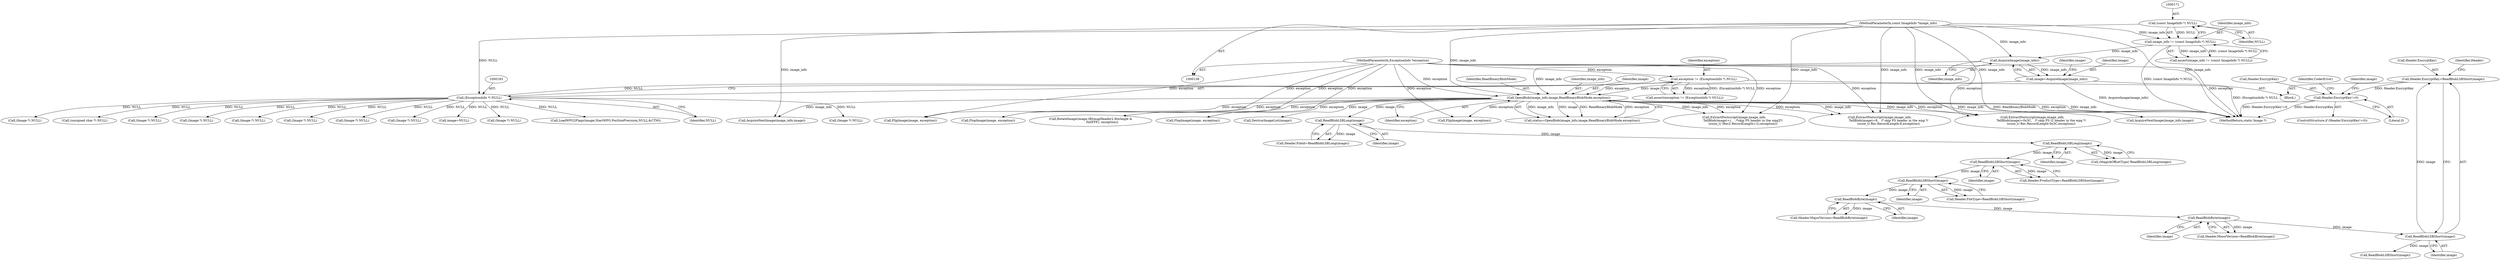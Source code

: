 digraph "0_ImageMagick_4eae304e773bad8a876c3c26fdffac24d4253ae4@API" {
"1000261" [label="(Call,Header.EncryptKey=ReadBlobLSBShort(image))"];
"1000265" [label="(Call,ReadBlobLSBShort(image))"];
"1000259" [label="(Call,ReadBlobByte(image))"];
"1000253" [label="(Call,ReadBlobByte(image))"];
"1000247" [label="(Call,ReadBlobLSBShort(image))"];
"1000241" [label="(Call,ReadBlobLSBShort(image))"];
"1000235" [label="(Call,ReadBlobLSBLong(image))"];
"1000227" [label="(Call,ReadBlobLSBLong(image))"];
"1000205" [label="(Call,OpenBlob(image_info,image,ReadBinaryBlobMode,exception))"];
"1000196" [label="(Call,AcquireImage(image_info))"];
"1000168" [label="(Call,image_info != (const ImageInfo *) NULL)"];
"1000139" [label="(MethodParameterIn,const ImageInfo *image_info)"];
"1000170" [label="(Call,(const ImageInfo *) NULL)"];
"1000194" [label="(Call,image=AcquireImage(image_info))"];
"1000180" [label="(Call,exception != (ExceptionInfo *) NULL)"];
"1000140" [label="(MethodParameterIn,ExceptionInfo *exception)"];
"1000182" [label="(Call,(ExceptionInfo *) NULL)"];
"1000291" [label="(Call,Header.EncryptKey!=0)"];
"1000247" [label="(Call,ReadBlobLSBShort(image))"];
"1000223" [label="(Call,Header.FileId=ReadBlobLSBLong(image))"];
"1001114" [label="(Call,FlipImage(image, exception))"];
"1001163" [label="(Call,AcquireNextImage(image_info,image))"];
"1000209" [label="(Identifier,exception)"];
"1000167" [label="(Call,assert(image_info != (const ImageInfo *) NULL))"];
"1001727" [label="(Call,(Image *) NULL)"];
"1000271" [label="(Call,ReadBlobLSBShort(image))"];
"1001721" [label="(Call,FlopImage(image, exception))"];
"1000236" [label="(Identifier,image)"];
"1000262" [label="(Call,Header.EncryptKey)"];
"1000220" [label="(Call,(Image *) NULL)"];
"1000249" [label="(Call,Header.MajorVersion=ReadBlobByte(image))"];
"1001141" [label="(Call,RotateImage(image,(BitmapHeader2.RotAngle &\n                        0x0FFF), exception))"];
"1000196" [label="(Call,AcquireImage(image_info))"];
"1001772" [label="(Call,AcquireNextImage(image_info,image))"];
"1000265" [label="(Call,ReadBlobLSBShort(image))"];
"1000266" [label="(Identifier,image)"];
"1000200" [label="(Identifier,image)"];
"1001152" [label="(Call,(Image *) NULL)"];
"1000182" [label="(Call,(ExceptionInfo *) NULL)"];
"1000290" [label="(ControlStructure,if (Header.EncryptKey!=0))"];
"1000208" [label="(Identifier,ReadBinaryBlobMode)"];
"1001876" [label="(Call,image=NULL)"];
"1000261" [label="(Call,Header.EncryptKey=ReadBlobLSBShort(image))"];
"1000248" [label="(Identifier,image)"];
"1000228" [label="(Identifier,image)"];
"1000253" [label="(Call,ReadBlobByte(image))"];
"1000139" [label="(MethodParameterIn,const ImageInfo *image_info)"];
"1000254" [label="(Identifier,image)"];
"1000168" [label="(Call,image_info != (const ImageInfo *) NULL)"];
"1000206" [label="(Identifier,image_info)"];
"1000233" [label="(Call,(MagickOffsetType) ReadBlobLSBLong(image))"];
"1001755" [label="(Call,FlipImage(image, exception))"];
"1001785" [label="(Call,(Image *) NULL)"];
"1000205" [label="(Call,OpenBlob(image_info,image,ReadBinaryBlobMode,exception))"];
"1000203" [label="(Call,status=OpenBlob(image_info,image,ReadBinaryBlobMode,exception))"];
"1000235" [label="(Call,ReadBlobLSBLong(image))"];
"1000260" [label="(Identifier,image)"];
"1001844" [label="(Call,LoadWPG2Flags(image,StartWPG.PosSizePrecision,NULL,&CTM))"];
"1000179" [label="(Call,assert(exception != (ExceptionInfo *) NULL))"];
"1000181" [label="(Identifier,exception)"];
"1001761" [label="(Call,(Image *) NULL)"];
"1001208" [label="(Call,ExtractPostscript(image,image_info,\n                  TellBlob(image)+0x3C,   /* skip PS l2 header in the wpg */\n                  (ssize_t) Rec.RecordLength-0x3C,exception))"];
"1001882" [label="(Call,(Image *) NULL)"];
"1000170" [label="(Call,(const ImageInfo *) NULL)"];
"1000295" [label="(Literal,0)"];
"1000242" [label="(Identifier,image)"];
"1000243" [label="(Call,Header.FileType=ReadBlobLSBShort(image))"];
"1001823" [label="(Call,ExtractPostscript(image,image_info,\n                  TellBlob(image)+i,    /*skip PS header in the wpg2*/\n                  (ssize_t) (Rec2.RecordLength-i-2),exception))"];
"1000269" [label="(Identifier,Header)"];
"1000197" [label="(Identifier,image_info)"];
"1000184" [label="(Identifier,NULL)"];
"1001093" [label="(Call,(Image *) NULL)"];
"1000207" [label="(Identifier,image)"];
"1000180" [label="(Call,exception != (ExceptionInfo *) NULL)"];
"1000241" [label="(Call,ReadBlobLSBShort(image))"];
"1000227" [label="(Call,ReadBlobLSBLong(image))"];
"1000217" [label="(Call,DestroyImageList(image))"];
"1000610" [label="(Call,ExtractPostscript(image,image_info,\n                  TellBlob(image)+8,   /* skip PS header in the wpg */\n                  (ssize_t) Rec.RecordLength-8,exception))"];
"1000255" [label="(Call,Header.MinorVersion=ReadBlobByte(image))"];
"1000195" [label="(Identifier,image)"];
"1000237" [label="(Call,Header.ProductType=ReadBlobLSBShort(image))"];
"1000169" [label="(Identifier,image_info)"];
"1001656" [label="(Call,(unsigned char *) NULL)"];
"1000292" [label="(Call,Header.EncryptKey)"];
"1000291" [label="(Call,Header.EncryptKey!=0)"];
"1000259" [label="(Call,ReadBlobByte(image))"];
"1001087" [label="(Call,FlopImage(image, exception))"];
"1000297" [label="(Identifier,CoderError)"];
"1000172" [label="(Identifier,NULL)"];
"1001120" [label="(Call,(Image *) NULL)"];
"1001176" [label="(Call,(Image *) NULL)"];
"1000194" [label="(Call,image=AcquireImage(image_info))"];
"1000301" [label="(Identifier,image)"];
"1000141" [label="(Block,)"];
"1000140" [label="(MethodParameterIn,ExceptionInfo *exception)"];
"1001954" [label="(MethodReturn,static Image *)"];
"1000261" -> "1000141"  [label="AST: "];
"1000261" -> "1000265"  [label="CFG: "];
"1000262" -> "1000261"  [label="AST: "];
"1000265" -> "1000261"  [label="AST: "];
"1000269" -> "1000261"  [label="CFG: "];
"1000265" -> "1000261"  [label="DDG: image"];
"1000261" -> "1000291"  [label="DDG: Header.EncryptKey"];
"1000265" -> "1000266"  [label="CFG: "];
"1000266" -> "1000265"  [label="AST: "];
"1000259" -> "1000265"  [label="DDG: image"];
"1000265" -> "1000271"  [label="DDG: image"];
"1000259" -> "1000255"  [label="AST: "];
"1000259" -> "1000260"  [label="CFG: "];
"1000260" -> "1000259"  [label="AST: "];
"1000255" -> "1000259"  [label="CFG: "];
"1000259" -> "1000255"  [label="DDG: image"];
"1000253" -> "1000259"  [label="DDG: image"];
"1000253" -> "1000249"  [label="AST: "];
"1000253" -> "1000254"  [label="CFG: "];
"1000254" -> "1000253"  [label="AST: "];
"1000249" -> "1000253"  [label="CFG: "];
"1000253" -> "1000249"  [label="DDG: image"];
"1000247" -> "1000253"  [label="DDG: image"];
"1000247" -> "1000243"  [label="AST: "];
"1000247" -> "1000248"  [label="CFG: "];
"1000248" -> "1000247"  [label="AST: "];
"1000243" -> "1000247"  [label="CFG: "];
"1000247" -> "1000243"  [label="DDG: image"];
"1000241" -> "1000247"  [label="DDG: image"];
"1000241" -> "1000237"  [label="AST: "];
"1000241" -> "1000242"  [label="CFG: "];
"1000242" -> "1000241"  [label="AST: "];
"1000237" -> "1000241"  [label="CFG: "];
"1000241" -> "1000237"  [label="DDG: image"];
"1000235" -> "1000241"  [label="DDG: image"];
"1000235" -> "1000233"  [label="AST: "];
"1000235" -> "1000236"  [label="CFG: "];
"1000236" -> "1000235"  [label="AST: "];
"1000233" -> "1000235"  [label="CFG: "];
"1000235" -> "1000233"  [label="DDG: image"];
"1000227" -> "1000235"  [label="DDG: image"];
"1000227" -> "1000223"  [label="AST: "];
"1000227" -> "1000228"  [label="CFG: "];
"1000228" -> "1000227"  [label="AST: "];
"1000223" -> "1000227"  [label="CFG: "];
"1000227" -> "1000223"  [label="DDG: image"];
"1000205" -> "1000227"  [label="DDG: image"];
"1000205" -> "1000203"  [label="AST: "];
"1000205" -> "1000209"  [label="CFG: "];
"1000206" -> "1000205"  [label="AST: "];
"1000207" -> "1000205"  [label="AST: "];
"1000208" -> "1000205"  [label="AST: "];
"1000209" -> "1000205"  [label="AST: "];
"1000203" -> "1000205"  [label="CFG: "];
"1000205" -> "1001954"  [label="DDG: exception"];
"1000205" -> "1001954"  [label="DDG: image_info"];
"1000205" -> "1001954"  [label="DDG: ReadBinaryBlobMode"];
"1000205" -> "1000203"  [label="DDG: image_info"];
"1000205" -> "1000203"  [label="DDG: image"];
"1000205" -> "1000203"  [label="DDG: ReadBinaryBlobMode"];
"1000205" -> "1000203"  [label="DDG: exception"];
"1000196" -> "1000205"  [label="DDG: image_info"];
"1000139" -> "1000205"  [label="DDG: image_info"];
"1000194" -> "1000205"  [label="DDG: image"];
"1000180" -> "1000205"  [label="DDG: exception"];
"1000140" -> "1000205"  [label="DDG: exception"];
"1000205" -> "1000217"  [label="DDG: image"];
"1000205" -> "1000610"  [label="DDG: image_info"];
"1000205" -> "1000610"  [label="DDG: exception"];
"1000205" -> "1001087"  [label="DDG: exception"];
"1000205" -> "1001114"  [label="DDG: exception"];
"1000205" -> "1001141"  [label="DDG: exception"];
"1000205" -> "1001163"  [label="DDG: image_info"];
"1000205" -> "1001208"  [label="DDG: image_info"];
"1000205" -> "1001208"  [label="DDG: exception"];
"1000205" -> "1001721"  [label="DDG: exception"];
"1000205" -> "1001755"  [label="DDG: exception"];
"1000205" -> "1001772"  [label="DDG: image_info"];
"1000205" -> "1001823"  [label="DDG: image_info"];
"1000205" -> "1001823"  [label="DDG: exception"];
"1000196" -> "1000194"  [label="AST: "];
"1000196" -> "1000197"  [label="CFG: "];
"1000197" -> "1000196"  [label="AST: "];
"1000194" -> "1000196"  [label="CFG: "];
"1000196" -> "1000194"  [label="DDG: image_info"];
"1000168" -> "1000196"  [label="DDG: image_info"];
"1000139" -> "1000196"  [label="DDG: image_info"];
"1000168" -> "1000167"  [label="AST: "];
"1000168" -> "1000170"  [label="CFG: "];
"1000169" -> "1000168"  [label="AST: "];
"1000170" -> "1000168"  [label="AST: "];
"1000167" -> "1000168"  [label="CFG: "];
"1000168" -> "1001954"  [label="DDG: (const ImageInfo *) NULL"];
"1000168" -> "1000167"  [label="DDG: image_info"];
"1000168" -> "1000167"  [label="DDG: (const ImageInfo *) NULL"];
"1000139" -> "1000168"  [label="DDG: image_info"];
"1000170" -> "1000168"  [label="DDG: NULL"];
"1000139" -> "1000138"  [label="AST: "];
"1000139" -> "1001954"  [label="DDG: image_info"];
"1000139" -> "1000610"  [label="DDG: image_info"];
"1000139" -> "1001163"  [label="DDG: image_info"];
"1000139" -> "1001208"  [label="DDG: image_info"];
"1000139" -> "1001772"  [label="DDG: image_info"];
"1000139" -> "1001823"  [label="DDG: image_info"];
"1000170" -> "1000172"  [label="CFG: "];
"1000171" -> "1000170"  [label="AST: "];
"1000172" -> "1000170"  [label="AST: "];
"1000170" -> "1000182"  [label="DDG: NULL"];
"1000194" -> "1000141"  [label="AST: "];
"1000195" -> "1000194"  [label="AST: "];
"1000200" -> "1000194"  [label="CFG: "];
"1000194" -> "1001954"  [label="DDG: AcquireImage(image_info)"];
"1000180" -> "1000179"  [label="AST: "];
"1000180" -> "1000182"  [label="CFG: "];
"1000181" -> "1000180"  [label="AST: "];
"1000182" -> "1000180"  [label="AST: "];
"1000179" -> "1000180"  [label="CFG: "];
"1000180" -> "1001954"  [label="DDG: (ExceptionInfo *) NULL"];
"1000180" -> "1000179"  [label="DDG: exception"];
"1000180" -> "1000179"  [label="DDG: (ExceptionInfo *) NULL"];
"1000140" -> "1000180"  [label="DDG: exception"];
"1000182" -> "1000180"  [label="DDG: NULL"];
"1000140" -> "1000138"  [label="AST: "];
"1000140" -> "1001954"  [label="DDG: exception"];
"1000140" -> "1000610"  [label="DDG: exception"];
"1000140" -> "1001087"  [label="DDG: exception"];
"1000140" -> "1001114"  [label="DDG: exception"];
"1000140" -> "1001141"  [label="DDG: exception"];
"1000140" -> "1001208"  [label="DDG: exception"];
"1000140" -> "1001721"  [label="DDG: exception"];
"1000140" -> "1001755"  [label="DDG: exception"];
"1000140" -> "1001823"  [label="DDG: exception"];
"1000182" -> "1000184"  [label="CFG: "];
"1000183" -> "1000182"  [label="AST: "];
"1000184" -> "1000182"  [label="AST: "];
"1000182" -> "1000220"  [label="DDG: NULL"];
"1000182" -> "1001093"  [label="DDG: NULL"];
"1000182" -> "1001120"  [label="DDG: NULL"];
"1000182" -> "1001152"  [label="DDG: NULL"];
"1000182" -> "1001176"  [label="DDG: NULL"];
"1000182" -> "1001656"  [label="DDG: NULL"];
"1000182" -> "1001727"  [label="DDG: NULL"];
"1000182" -> "1001761"  [label="DDG: NULL"];
"1000182" -> "1001785"  [label="DDG: NULL"];
"1000182" -> "1001844"  [label="DDG: NULL"];
"1000182" -> "1001876"  [label="DDG: NULL"];
"1000182" -> "1001882"  [label="DDG: NULL"];
"1000291" -> "1000290"  [label="AST: "];
"1000291" -> "1000295"  [label="CFG: "];
"1000292" -> "1000291"  [label="AST: "];
"1000295" -> "1000291"  [label="AST: "];
"1000297" -> "1000291"  [label="CFG: "];
"1000301" -> "1000291"  [label="CFG: "];
"1000291" -> "1001954"  [label="DDG: Header.EncryptKey!=0"];
"1000291" -> "1001954"  [label="DDG: Header.EncryptKey"];
}
